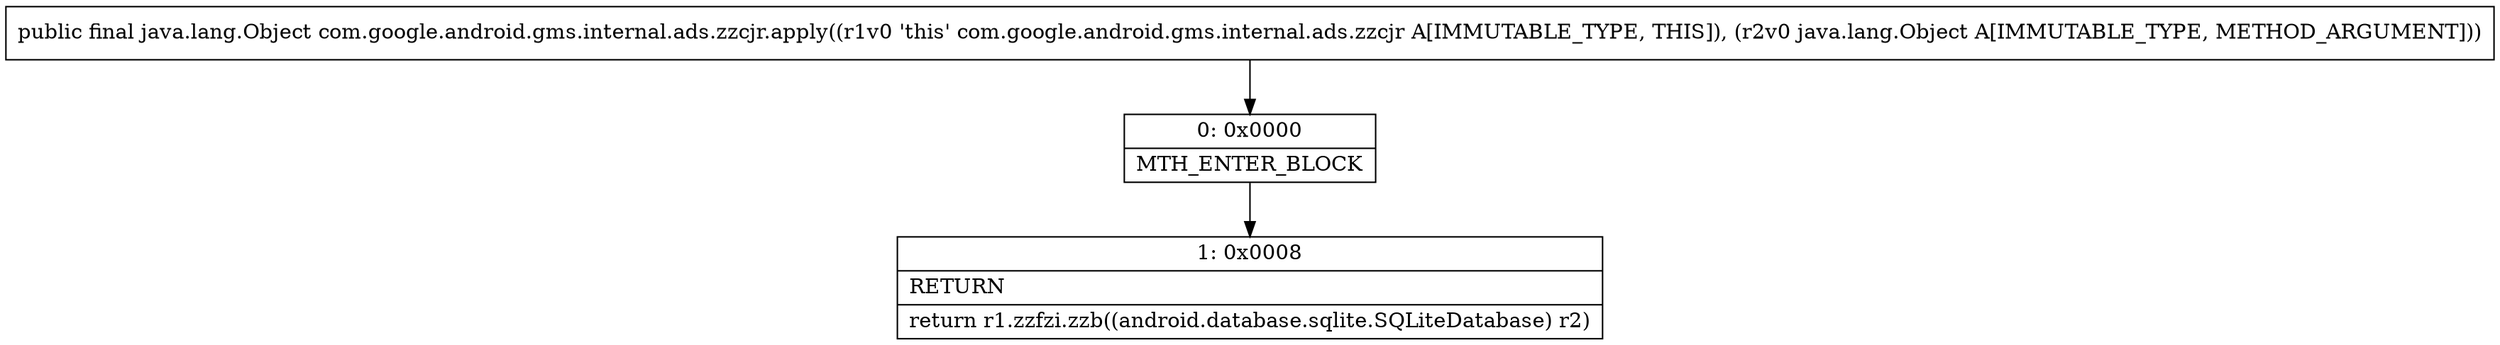 digraph "CFG forcom.google.android.gms.internal.ads.zzcjr.apply(Ljava\/lang\/Object;)Ljava\/lang\/Object;" {
Node_0 [shape=record,label="{0\:\ 0x0000|MTH_ENTER_BLOCK\l}"];
Node_1 [shape=record,label="{1\:\ 0x0008|RETURN\l|return r1.zzfzi.zzb((android.database.sqlite.SQLiteDatabase) r2)\l}"];
MethodNode[shape=record,label="{public final java.lang.Object com.google.android.gms.internal.ads.zzcjr.apply((r1v0 'this' com.google.android.gms.internal.ads.zzcjr A[IMMUTABLE_TYPE, THIS]), (r2v0 java.lang.Object A[IMMUTABLE_TYPE, METHOD_ARGUMENT])) }"];
MethodNode -> Node_0;
Node_0 -> Node_1;
}

